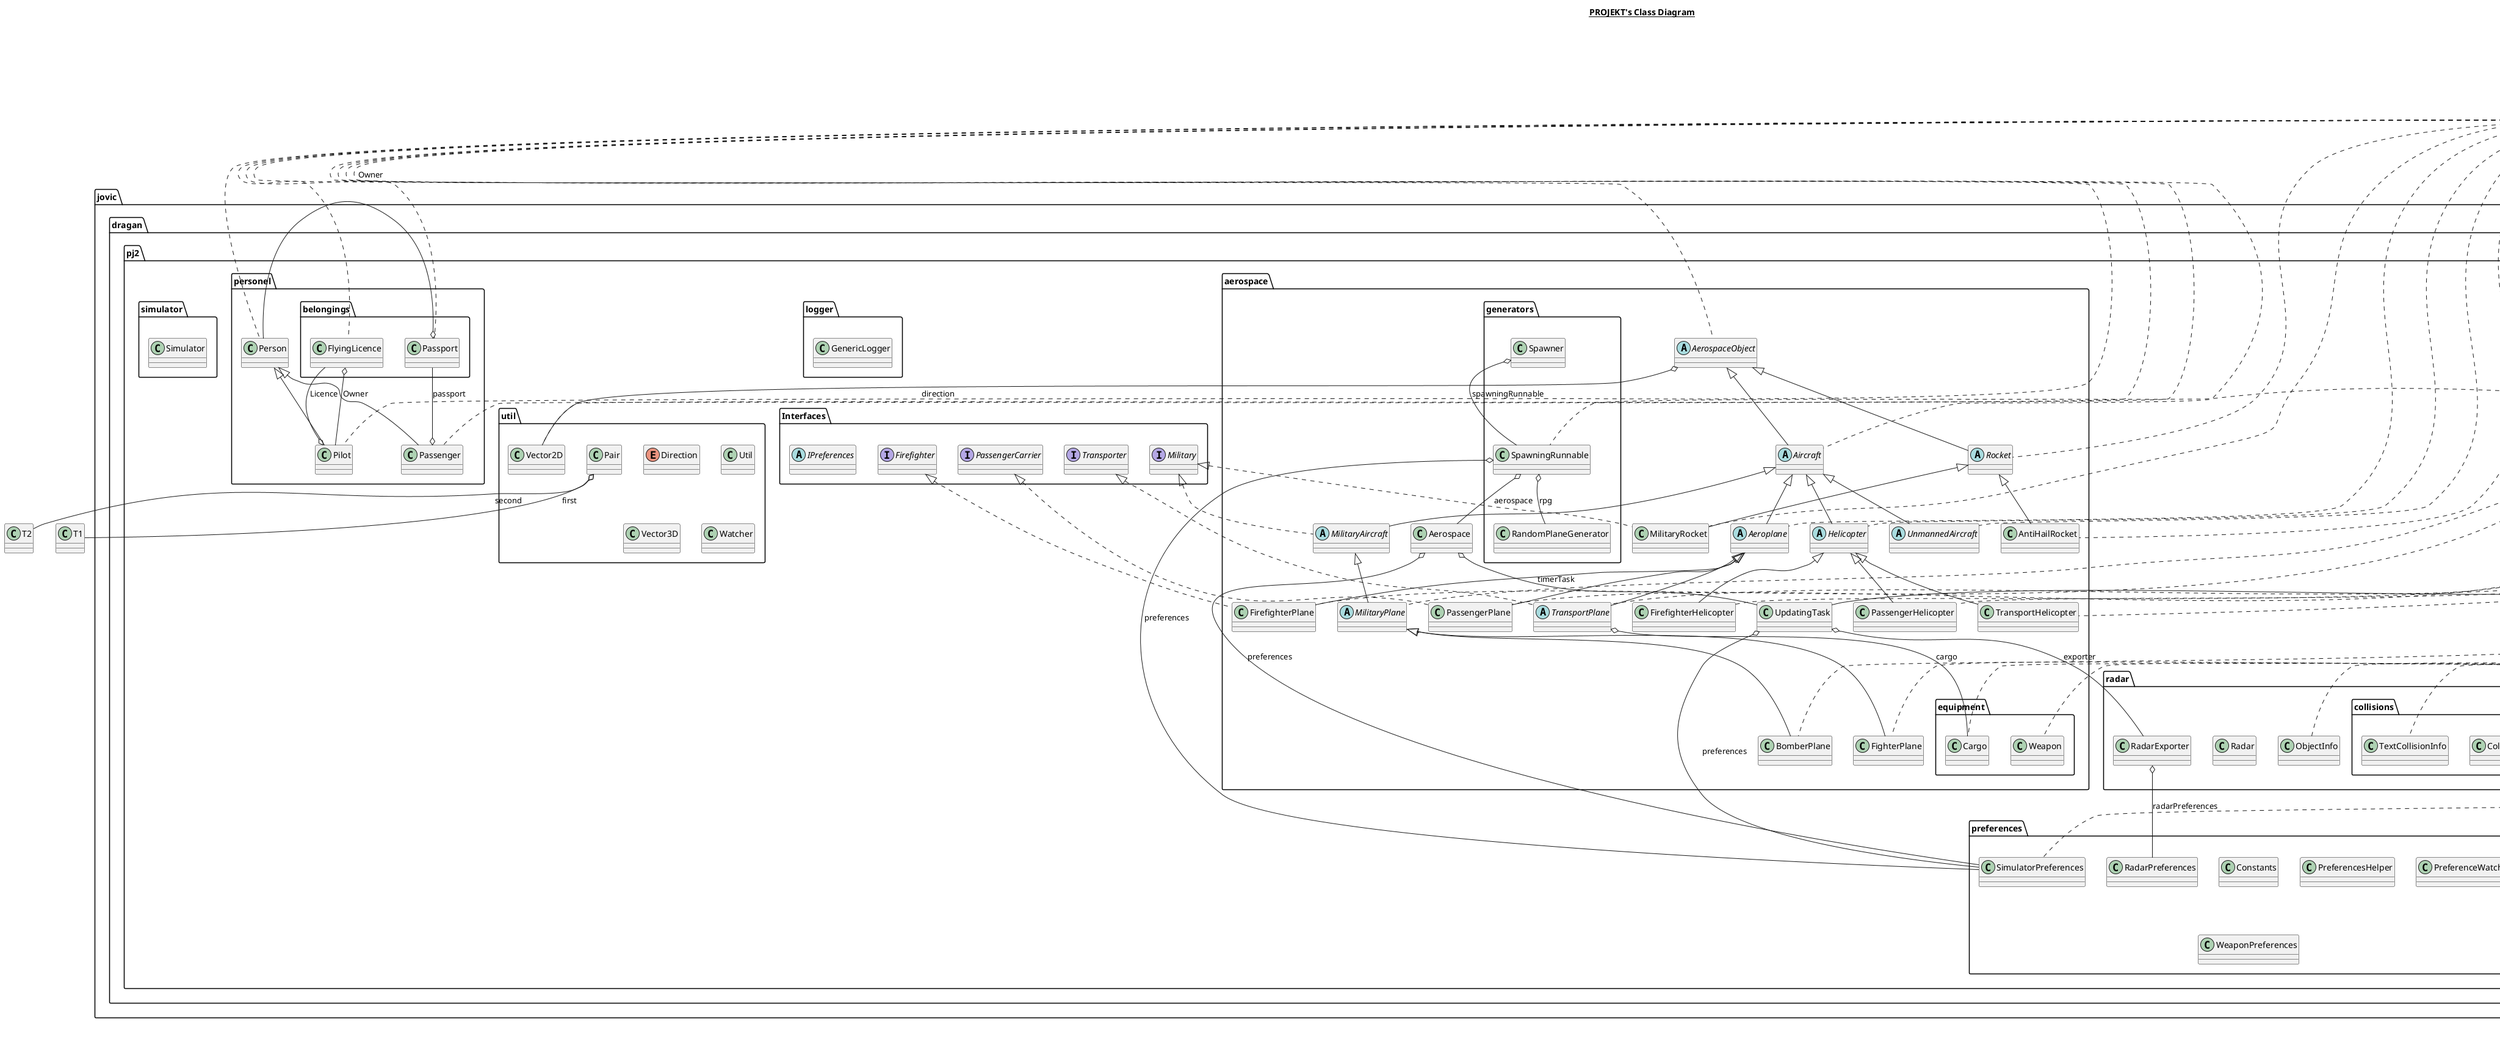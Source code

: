 @startuml

title __PROJEKT's Class Diagram__\n

  namespace jovic.dragan.pj2.Interfaces {
    interface jovic.dragan.pj2.Interfaces.Firefighter {
    }
  }
  

  namespace jovic.dragan.pj2.Interfaces {
    abstract class jovic.dragan.pj2.Interfaces.IPreferences {
    }
  }
  

  namespace jovic.dragan.pj2.Interfaces {
    interface jovic.dragan.pj2.Interfaces.Military {
    }
  }
  

  namespace jovic.dragan.pj2.Interfaces {
    interface jovic.dragan.pj2.Interfaces.PassengerCarrier {
    }
  }
  

  namespace jovic.dragan.pj2.Interfaces {
    interface jovic.dragan.pj2.Interfaces.Transporter {
    }
  }
  

  namespace jovic.dragan.pj2.aerospace {
    abstract class jovic.dragan.pj2.aerospace.Aeroplane {
    }
  }
  

  namespace jovic.dragan.pj2.aerospace {
    class jovic.dragan.pj2.aerospace.Aerospace {
    }
  }
  

  namespace jovic.dragan.pj2.aerospace {
    abstract class jovic.dragan.pj2.aerospace.AerospaceObject {
    }
  }
  

  namespace jovic.dragan.pj2.aerospace {
    abstract class jovic.dragan.pj2.aerospace.Aircraft {
    }
  }
  

  namespace jovic.dragan.pj2.aerospace {
    class jovic.dragan.pj2.aerospace.AntiHailRocket {
    }
  }
  

  namespace jovic.dragan.pj2.aerospace {
    class jovic.dragan.pj2.aerospace.BomberPlane {
    }
  }
  

  namespace jovic.dragan.pj2.aerospace {
    class jovic.dragan.pj2.aerospace.FighterPlane {
    }
  }
  

  namespace jovic.dragan.pj2.aerospace {
    class jovic.dragan.pj2.aerospace.FirefighterHelicopter {
    }
  }
  

  namespace jovic.dragan.pj2.aerospace {
    class jovic.dragan.pj2.aerospace.FirefighterPlane {
    }
  }
  

  namespace jovic.dragan.pj2.aerospace {
    abstract class jovic.dragan.pj2.aerospace.Helicopter {
    }
  }
  

  namespace jovic.dragan.pj2.aerospace {
    abstract class jovic.dragan.pj2.aerospace.MilitaryAircraft {
    }
  }
  

  namespace jovic.dragan.pj2.aerospace {
    abstract class jovic.dragan.pj2.aerospace.MilitaryPlane {
    }
  }
  

  namespace jovic.dragan.pj2.aerospace {
    class jovic.dragan.pj2.aerospace.MilitaryRocket {
    }
  }
  

  namespace jovic.dragan.pj2.aerospace {
    class jovic.dragan.pj2.aerospace.PassengerHelicopter {
    }
  }
  

  namespace jovic.dragan.pj2.aerospace {
    class jovic.dragan.pj2.aerospace.PassengerPlane {
    }
  }
  

  namespace jovic.dragan.pj2.aerospace {
    abstract class jovic.dragan.pj2.aerospace.Rocket {
    }
  }
  

  namespace jovic.dragan.pj2.aerospace {
    class jovic.dragan.pj2.aerospace.TransportHelicopter {
    }
  }
  

  namespace jovic.dragan.pj2.aerospace {
    abstract class jovic.dragan.pj2.aerospace.TransportPlane {
    }
  }
  

  namespace jovic.dragan.pj2.aerospace {
    abstract class jovic.dragan.pj2.aerospace.UnmannedAircraft {
    }
  }
  

  namespace jovic.dragan.pj2.aerospace {
    class jovic.dragan.pj2.aerospace.UpdatingTask {
    }
  }
  

  namespace jovic.dragan.pj2.aerospace {
    namespace equipment {
      class jovic.dragan.pj2.aerospace.equipment.Cargo {
      }
    }
  }
  

  namespace jovic.dragan.pj2.aerospace {
    namespace equipment {
      class jovic.dragan.pj2.aerospace.equipment.Weapon {
      }
    }
  }
  

  namespace jovic.dragan.pj2.aerospace {
    namespace generators {
      class jovic.dragan.pj2.aerospace.generators.RandomPlaneGenerator {
      }
    }
  }
  

  namespace jovic.dragan.pj2.aerospace {
    namespace generators {
      class jovic.dragan.pj2.aerospace.generators.Spawner {
      }
    }
  }
  

  namespace jovic.dragan.pj2.aerospace {
    namespace generators {
      class jovic.dragan.pj2.aerospace.generators.SpawningRunnable {
      }
    }
  }
  

  namespace jovic.dragan.pj2.logger {
    class jovic.dragan.pj2.logger.GenericLogger {
    }
  }
  

  namespace jovic.dragan.pj2.personel {
    class jovic.dragan.pj2.personel.Passenger {
    }
  }
  

  namespace jovic.dragan.pj2.personel {
    class jovic.dragan.pj2.personel.Person {
    }
  }
  

  namespace jovic.dragan.pj2.personel {
    class jovic.dragan.pj2.personel.Pilot {
    }
  }
  

  namespace jovic.dragan.pj2.personel {
    namespace belongings {
      class jovic.dragan.pj2.personel.belongings.FlyingLicence {
      }
    }
  }
  

  namespace jovic.dragan.pj2.personel {
    namespace belongings {
      class jovic.dragan.pj2.personel.belongings.Passport {
      }
    }
  }
  

  namespace jovic.dragan.pj2.preferences {
    class jovic.dragan.pj2.preferences.Constants {
    }
  }
  

  namespace jovic.dragan.pj2.preferences {
    class jovic.dragan.pj2.preferences.GenericPreferences {
    }
  }
  

  namespace jovic.dragan.pj2.preferences {
    class jovic.dragan.pj2.preferences.PreferenceWatcher {
    }
  }
  

  namespace jovic.dragan.pj2.preferences {
    class jovic.dragan.pj2.preferences.PreferencesHelper {
    }
  }
  

  namespace jovic.dragan.pj2.preferences {
    class jovic.dragan.pj2.preferences.RadarPreferences {
    }
  }
  

  namespace jovic.dragan.pj2.preferences {
    class jovic.dragan.pj2.preferences.SimulatorPreferences {
    }
  }
  

  namespace jovic.dragan.pj2.preferences {
    class jovic.dragan.pj2.preferences.WeaponPreferences {
    }
  }
  

  namespace jovic.dragan.pj2.radar {
    class jovic.dragan.pj2.radar.ObjectInfo {
    }
  }
  

  namespace jovic.dragan.pj2.radar {
    class jovic.dragan.pj2.radar.Radar {
    }
  }
  

  namespace jovic.dragan.pj2.radar {
    class jovic.dragan.pj2.radar.RadarExporter {
    }
  }
  

  namespace jovic.dragan.pj2.radar {
    namespace collisions {
      class jovic.dragan.pj2.radar.collisions.CollisionChecker {
      }
    }
  }
  

  namespace jovic.dragan.pj2.radar {
    namespace collisions {
      class jovic.dragan.pj2.radar.collisions.CollisionInfo {
      }
    }
  }
  

  namespace jovic.dragan.pj2.radar {
    namespace collisions {
      class jovic.dragan.pj2.radar.collisions.CollisionLogger {
      }
    }
  }
  

  namespace jovic.dragan.pj2.radar {
    namespace collisions {
      class jovic.dragan.pj2.radar.collisions.TextCollisionInfo {
      }
    }
  }
  

  namespace jovic.dragan.pj2.radar {
    namespace invasions {
      class jovic.dragan.pj2.radar.invasions.InvasionsChecker {
      }
    }
  }
  

  namespace jovic.dragan.pj2.radar {
    namespace invasions {
      class jovic.dragan.pj2.radar.invasions.InvasionsLogger {
      }
    }
  }
  

  namespace jovic.dragan.pj2.simulator {
    class jovic.dragan.pj2.simulator.Simulator {
    }
  }
  

  namespace jovic.dragan.pj2.util {
    enum Direction {
    }
  }
  

  namespace jovic.dragan.pj2.util {
    class jovic.dragan.pj2.util.Pair {
    }
  }
  

  namespace jovic.dragan.pj2.util {
    class jovic.dragan.pj2.util.Util {
    }
  }
  

  namespace jovic.dragan.pj2.util {
    class jovic.dragan.pj2.util.Vector2D {
    }
  }
  

  namespace jovic.dragan.pj2.util {
    class jovic.dragan.pj2.util.Vector3D {
    }
  }
  

  namespace jovic.dragan.pj2.util {
    class jovic.dragan.pj2.util.Watcher {
    }
  }
  

  jovic.dragan.pj2.aerospace.Aeroplane .up.|> java.io.Serializable
  jovic.dragan.pj2.aerospace.Aeroplane -up-|> jovic.dragan.pj2.aerospace.Aircraft
  jovic.dragan.pj2.aerospace.Aerospace o-- jovic.dragan.pj2.preferences.SimulatorPreferences : preferences
  jovic.dragan.pj2.aerospace.Aerospace o-- jovic.dragan.pj2.aerospace.UpdatingTask : timerTask
  jovic.dragan.pj2.aerospace.AerospaceObject .up.|> java.io.Serializable
  jovic.dragan.pj2.aerospace.AerospaceObject o-- jovic.dragan.pj2.util.Vector2D : direction
  jovic.dragan.pj2.aerospace.Aircraft .up.|> java.io.Serializable
  jovic.dragan.pj2.aerospace.Aircraft -up-|> jovic.dragan.pj2.aerospace.AerospaceObject
  jovic.dragan.pj2.aerospace.AntiHailRocket .up.|> java.io.Serializable
  jovic.dragan.pj2.aerospace.AntiHailRocket -up-|> jovic.dragan.pj2.aerospace.Rocket
  jovic.dragan.pj2.aerospace.BomberPlane .up.|> java.io.Serializable
  jovic.dragan.pj2.aerospace.BomberPlane -up-|> jovic.dragan.pj2.aerospace.MilitaryPlane
  jovic.dragan.pj2.aerospace.FighterPlane .up.|> java.io.Serializable
  jovic.dragan.pj2.aerospace.FighterPlane -up-|> jovic.dragan.pj2.aerospace.MilitaryPlane
  jovic.dragan.pj2.aerospace.FirefighterHelicopter .up.|> java.io.Serializable
  jovic.dragan.pj2.aerospace.FirefighterHelicopter -up-|> jovic.dragan.pj2.aerospace.Helicopter
  jovic.dragan.pj2.aerospace.FirefighterPlane .up.|> java.io.Serializable
  jovic.dragan.pj2.aerospace.FirefighterPlane .up.|> jovic.dragan.pj2.Interfaces.Firefighter
  jovic.dragan.pj2.aerospace.FirefighterPlane -up-|> jovic.dragan.pj2.aerospace.Aeroplane
  jovic.dragan.pj2.aerospace.Helicopter .up.|> java.io.Serializable
  jovic.dragan.pj2.aerospace.Helicopter -up-|> jovic.dragan.pj2.aerospace.Aircraft
  jovic.dragan.pj2.aerospace.MilitaryAircraft .up.|> jovic.dragan.pj2.Interfaces.Military
  jovic.dragan.pj2.aerospace.MilitaryAircraft -up-|> jovic.dragan.pj2.aerospace.Aircraft
  jovic.dragan.pj2.aerospace.MilitaryPlane .up.|> java.io.Serializable
  jovic.dragan.pj2.aerospace.MilitaryPlane -up-|> jovic.dragan.pj2.aerospace.MilitaryAircraft
  jovic.dragan.pj2.aerospace.MilitaryRocket .up.|> java.io.Serializable
  jovic.dragan.pj2.aerospace.MilitaryRocket .up.|> jovic.dragan.pj2.Interfaces.Military
  jovic.dragan.pj2.aerospace.MilitaryRocket -up-|> jovic.dragan.pj2.aerospace.Rocket
  jovic.dragan.pj2.aerospace.PassengerHelicopter .up.|> java.io.Serializable
  jovic.dragan.pj2.aerospace.PassengerHelicopter -up-|> jovic.dragan.pj2.aerospace.Helicopter
  jovic.dragan.pj2.aerospace.PassengerPlane .up.|> java.io.Serializable
  jovic.dragan.pj2.aerospace.PassengerPlane .up.|> jovic.dragan.pj2.Interfaces.PassengerCarrier
  jovic.dragan.pj2.aerospace.PassengerPlane -up-|> jovic.dragan.pj2.aerospace.Aeroplane
  jovic.dragan.pj2.aerospace.Rocket .up.|> java.io.Serializable
  jovic.dragan.pj2.aerospace.Rocket -up-|> jovic.dragan.pj2.aerospace.AerospaceObject
  jovic.dragan.pj2.aerospace.TransportHelicopter .up.|> java.io.Serializable
  jovic.dragan.pj2.aerospace.TransportHelicopter -up-|> jovic.dragan.pj2.aerospace.Helicopter
  jovic.dragan.pj2.aerospace.TransportPlane .up.|> java.io.Serializable
  jovic.dragan.pj2.aerospace.TransportPlane .up.|> jovic.dragan.pj2.Interfaces.Transporter
  jovic.dragan.pj2.aerospace.TransportPlane -up-|> jovic.dragan.pj2.aerospace.Aeroplane
  jovic.dragan.pj2.aerospace.TransportPlane o-- jovic.dragan.pj2.aerospace.equipment.Cargo : cargo
  jovic.dragan.pj2.aerospace.UnmannedAircraft .up.|> java.io.Serializable
  jovic.dragan.pj2.aerospace.UnmannedAircraft -up-|> jovic.dragan.pj2.aerospace.Aircraft
  jovic.dragan.pj2.aerospace.UpdatingTask -up-|> java.util.TimerTask
  jovic.dragan.pj2.aerospace.UpdatingTask o-- jovic.dragan.pj2.radar.RadarExporter : exporter
  jovic.dragan.pj2.aerospace.UpdatingTask o-- jovic.dragan.pj2.preferences.SimulatorPreferences : preferences
  jovic.dragan.pj2.aerospace.equipment.Cargo .up.|> java.io.Serializable
  jovic.dragan.pj2.aerospace.equipment.Weapon .up.|> java.io.Serializable
  jovic.dragan.pj2.aerospace.generators.Spawner o-- jovic.dragan.pj2.aerospace.generators.SpawningRunnable : spawningRunnable
  jovic.dragan.pj2.aerospace.generators.SpawningRunnable .up.|> java.lang.Runnable
  jovic.dragan.pj2.aerospace.generators.SpawningRunnable o-- jovic.dragan.pj2.aerospace.Aerospace : aerospace
  jovic.dragan.pj2.aerospace.generators.SpawningRunnable o-- jovic.dragan.pj2.preferences.SimulatorPreferences : preferences
  jovic.dragan.pj2.aerospace.generators.SpawningRunnable o-- jovic.dragan.pj2.aerospace.generators.RandomPlaneGenerator : rpg
  jovic.dragan.pj2.personel.Passenger .up.|> java.io.Serializable
  jovic.dragan.pj2.personel.Passenger -up-|> jovic.dragan.pj2.personel.Person
  jovic.dragan.pj2.personel.Passenger o-- jovic.dragan.pj2.personel.belongings.Passport : passport
  jovic.dragan.pj2.personel.Person .up.|> java.io.Serializable
  jovic.dragan.pj2.personel.Pilot .up.|> java.io.Serializable
  jovic.dragan.pj2.personel.Pilot -up-|> jovic.dragan.pj2.personel.Person
  jovic.dragan.pj2.personel.Pilot o-- jovic.dragan.pj2.personel.belongings.FlyingLicence : Licence
  jovic.dragan.pj2.personel.belongings.FlyingLicence .up.|> java.io.Serializable
  jovic.dragan.pj2.personel.belongings.FlyingLicence o-- jovic.dragan.pj2.personel.Pilot : Owner
  jovic.dragan.pj2.personel.belongings.Passport .up.|> java.io.Serializable
  jovic.dragan.pj2.personel.belongings.Passport o-- jovic.dragan.pj2.personel.Person : Owner
  jovic.dragan.pj2.preferences.GenericPreferences o-- T : preferences
  jovic.dragan.pj2.preferences.PreferenceWatcher o-- T : original
  jovic.dragan.pj2.preferences.SimulatorPreferences .up.|> java.io.Serializable
  jovic.dragan.pj2.radar.ObjectInfo .up.|> java.io.Serializable
  jovic.dragan.pj2.radar.RadarExporter o-- jovic.dragan.pj2.preferences.RadarPreferences : radarPreferences
  jovic.dragan.pj2.radar.collisions.CollisionChecker .up.|> java.lang.Runnable
  jovic.dragan.pj2.radar.collisions.TextCollisionInfo .up.|> java.io.Serializable
  jovic.dragan.pj2.radar.invasions.InvasionsChecker .up.|> java.lang.Runnable
  jovic.dragan.pj2.util.Pair o-- T1 : first
  jovic.dragan.pj2.util.Pair o-- T2 : second
  jovic.dragan.pj2.util.Vector2D .up.|> java.io.Serializable


right footer


PlantUML diagram generated by SketchIt! (https://bitbucket.org/pmesmeur/sketch.it)
For more information about this tool, please contact philippe.mesmeur@gmail.com
endfooter

@enduml
